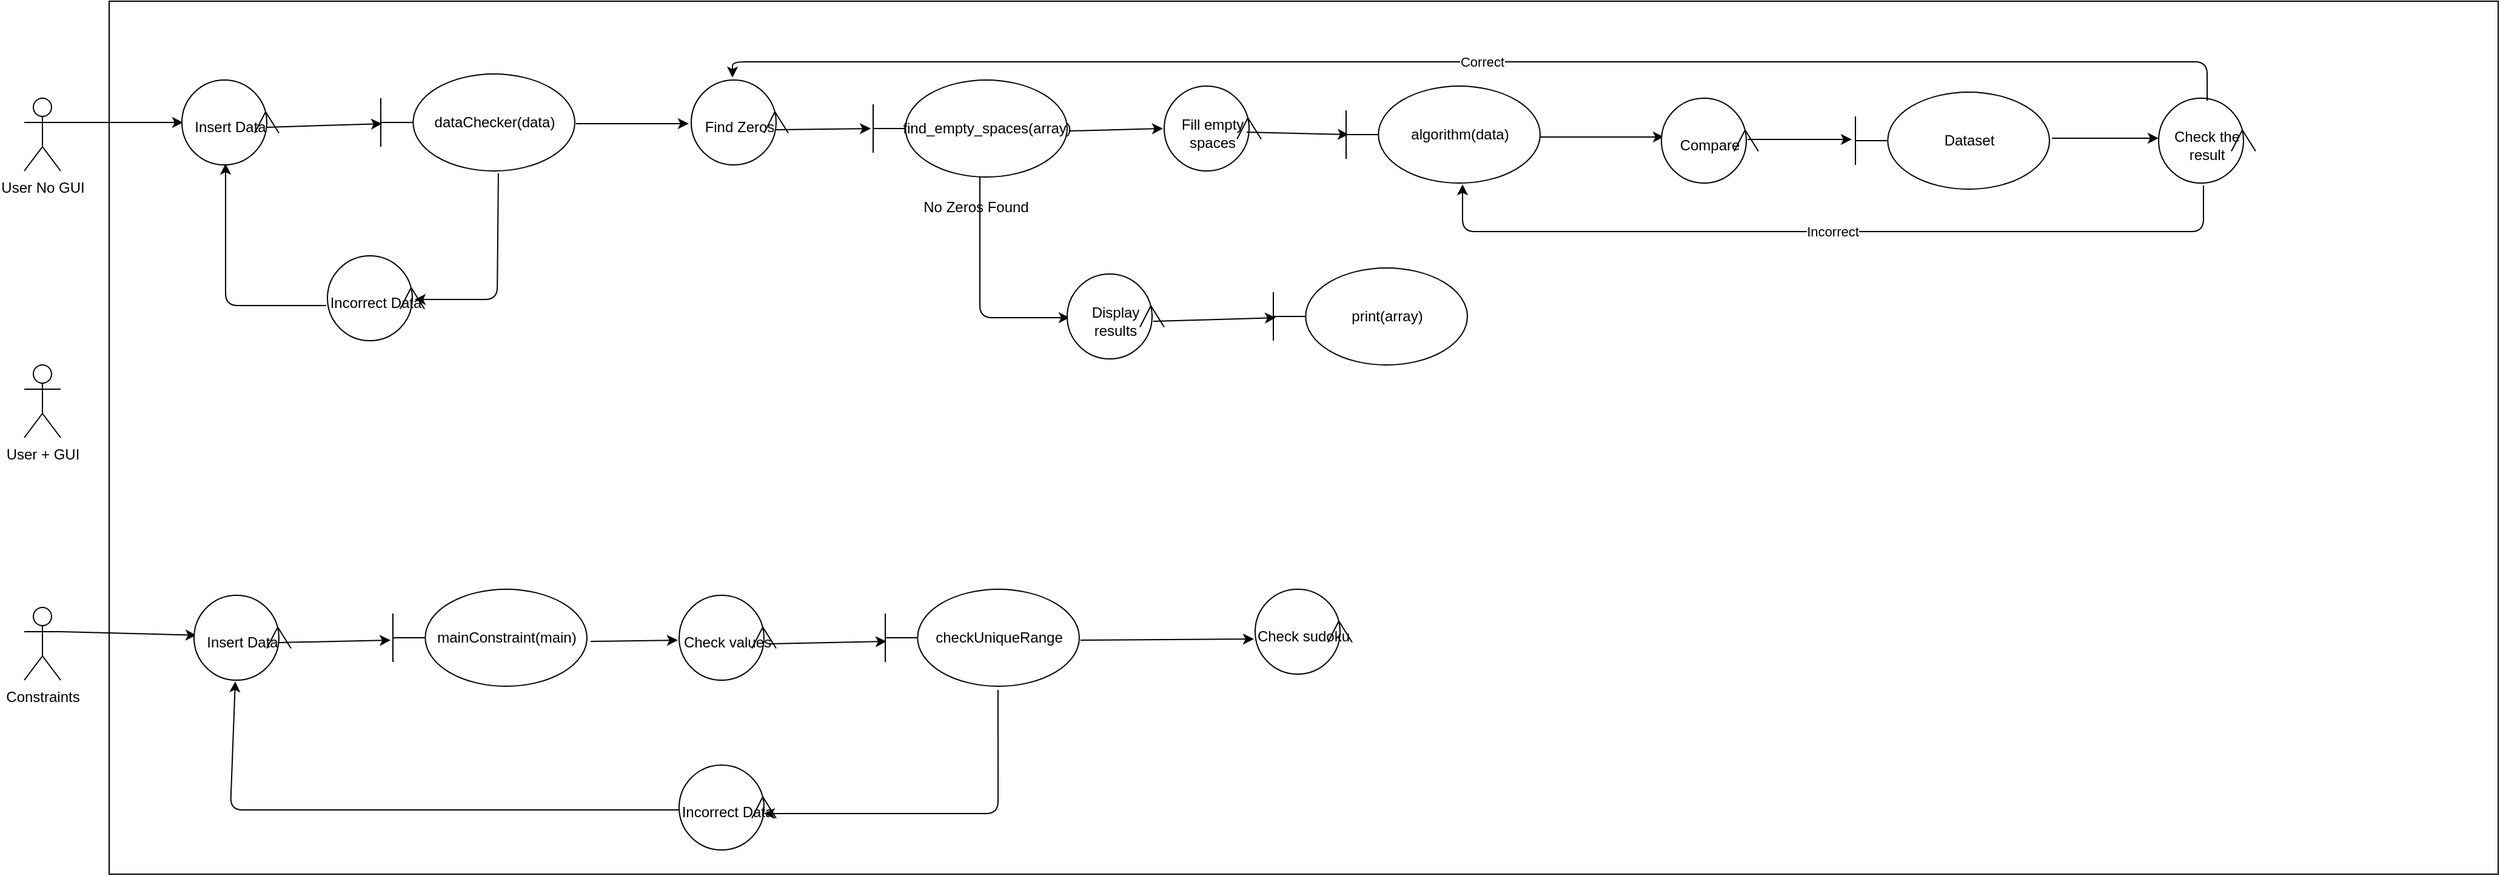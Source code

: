<mxfile version="14.1.1" type="github">
  <diagram id="gI8m6C9c187NHEWIORXg" name="Page-1">
    <mxGraphModel dx="1422" dy="740" grid="1" gridSize="10" guides="1" tooltips="1" connect="1" arrows="1" fold="1" page="1" pageScale="1" pageWidth="827" pageHeight="1169" math="0" shadow="0">
      <root>
        <mxCell id="0" />
        <mxCell id="1" parent="0" />
        <mxCell id="W0wIh-QrFydrwNOZ_83b-1" value="User No GUI" style="shape=umlActor;verticalLabelPosition=bottom;verticalAlign=top;html=1;outlineConnect=0;" parent="1" vertex="1">
          <mxGeometry x="40" y="120" width="30" height="60" as="geometry" />
        </mxCell>
        <mxCell id="W0wIh-QrFydrwNOZ_83b-3" value="" style="endArrow=classic;html=1;" parent="1" source="W0wIh-QrFydrwNOZ_83b-2" edge="1">
          <mxGeometry width="50" height="50" relative="1" as="geometry">
            <mxPoint x="390" y="390" as="sourcePoint" />
            <mxPoint x="440" y="340" as="targetPoint" />
          </mxGeometry>
        </mxCell>
        <mxCell id="W0wIh-QrFydrwNOZ_83b-2" value="" style="rounded=0;whiteSpace=wrap;html=1;" parent="1" vertex="1">
          <mxGeometry x="110" y="40" width="1970" height="720" as="geometry" />
        </mxCell>
        <mxCell id="W0wIh-QrFydrwNOZ_83b-4" value="" style="endArrow=classic;html=1;exitX=1;exitY=0.333;exitDx=0;exitDy=0;exitPerimeter=0;entryX=0.5;entryY=0.988;entryDx=0;entryDy=0;entryPerimeter=0;" parent="1" source="W0wIh-QrFydrwNOZ_83b-1" target="W0wIh-QrFydrwNOZ_83b-8" edge="1">
          <mxGeometry width="50" height="50" relative="1" as="geometry">
            <mxPoint x="390" y="390" as="sourcePoint" />
            <mxPoint x="440" y="340" as="targetPoint" />
          </mxGeometry>
        </mxCell>
        <mxCell id="W0wIh-QrFydrwNOZ_83b-6" value="dataChecker(data)" style="shape=umlBoundary;whiteSpace=wrap;html=1;" parent="1" vertex="1">
          <mxGeometry x="334" y="100" width="160" height="80" as="geometry" />
        </mxCell>
        <mxCell id="W0wIh-QrFydrwNOZ_83b-8" value="Insert Data" style="ellipse;shape=umlControl;whiteSpace=wrap;html=1;direction=south;" parent="1" vertex="1">
          <mxGeometry x="170" y="105" width="80" height="70" as="geometry" />
        </mxCell>
        <mxCell id="W0wIh-QrFydrwNOZ_83b-9" value="" style="endArrow=classic;html=1;exitX=0.557;exitY=0.125;exitDx=0;exitDy=0;exitPerimeter=0;entryX=0.006;entryY=0.513;entryDx=0;entryDy=0;entryPerimeter=0;" parent="1" source="W0wIh-QrFydrwNOZ_83b-8" target="W0wIh-QrFydrwNOZ_83b-6" edge="1">
          <mxGeometry width="50" height="50" relative="1" as="geometry">
            <mxPoint x="330" y="220" as="sourcePoint" />
            <mxPoint x="450.96" y="220" as="targetPoint" />
          </mxGeometry>
        </mxCell>
        <mxCell id="W0wIh-QrFydrwNOZ_83b-10" value="" style="endArrow=classic;html=1;exitX=1.006;exitY=0.513;exitDx=0;exitDy=0;exitPerimeter=0;entryX=0.514;entryY=1.025;entryDx=0;entryDy=0;entryPerimeter=0;" parent="1" source="W0wIh-QrFydrwNOZ_83b-6" edge="1">
          <mxGeometry width="50" height="50" relative="1" as="geometry">
            <mxPoint x="660" y="170" as="sourcePoint" />
            <mxPoint x="588" y="140.98" as="targetPoint" />
          </mxGeometry>
        </mxCell>
        <mxCell id="W0wIh-QrFydrwNOZ_83b-12" value="Find Zeros" style="ellipse;shape=umlControl;whiteSpace=wrap;html=1;direction=south;" parent="1" vertex="1">
          <mxGeometry x="590" y="105" width="80" height="70" as="geometry" />
        </mxCell>
        <mxCell id="W0wIh-QrFydrwNOZ_83b-13" value="Dataset" style="shape=umlBoundary;whiteSpace=wrap;html=1;" parent="1" vertex="1">
          <mxGeometry x="1550" y="115" width="160" height="80" as="geometry" />
        </mxCell>
        <mxCell id="W0wIh-QrFydrwNOZ_83b-14" value="" style="endArrow=classic;html=1;exitX=0.606;exitY=1.025;exitDx=0;exitDy=0;exitPerimeter=0;entryX=0.514;entryY=0.1;entryDx=0;entryDy=0;entryPerimeter=0;" parent="1" source="W0wIh-QrFydrwNOZ_83b-6" target="W0wIh-QrFydrwNOZ_83b-15" edge="1">
          <mxGeometry width="50" height="50" relative="1" as="geometry">
            <mxPoint x="488.48" y="210.06" as="sourcePoint" />
            <mxPoint x="582" y="210" as="targetPoint" />
            <Array as="points">
              <mxPoint x="430" y="286" />
            </Array>
          </mxGeometry>
        </mxCell>
        <mxCell id="W0wIh-QrFydrwNOZ_83b-15" value="Incorrect Data" style="ellipse;shape=umlControl;whiteSpace=wrap;html=1;direction=south;" parent="1" vertex="1">
          <mxGeometry x="290" y="250" width="80" height="70" as="geometry" />
        </mxCell>
        <mxCell id="W0wIh-QrFydrwNOZ_83b-16" value="" style="endArrow=classic;html=1;exitX=0.586;exitY=1.013;exitDx=0;exitDy=0;exitPerimeter=0;entryX=0.986;entryY=0.55;entryDx=0;entryDy=0;entryPerimeter=0;" parent="1" source="W0wIh-QrFydrwNOZ_83b-15" target="W0wIh-QrFydrwNOZ_83b-8" edge="1">
          <mxGeometry width="50" height="50" relative="1" as="geometry">
            <mxPoint x="218.96" y="270" as="sourcePoint" />
            <mxPoint x="150" y="373.98" as="targetPoint" />
            <Array as="points">
              <mxPoint x="206" y="291" />
            </Array>
          </mxGeometry>
        </mxCell>
        <mxCell id="W0wIh-QrFydrwNOZ_83b-19" value="find_empty_spaces(array)" style="shape=umlBoundary;whiteSpace=wrap;html=1;" parent="1" vertex="1">
          <mxGeometry x="740" y="105" width="160" height="80" as="geometry" />
        </mxCell>
        <mxCell id="W0wIh-QrFydrwNOZ_83b-21" value="" style="endArrow=classic;html=1;exitX=1.013;exitY=0.525;exitDx=0;exitDy=0;exitPerimeter=0;entryX=0.5;entryY=1.013;entryDx=0;entryDy=0;entryPerimeter=0;" parent="1" source="W0wIh-QrFydrwNOZ_83b-19" target="W0wIh-QrFydrwNOZ_83b-22" edge="1">
          <mxGeometry width="50" height="50" relative="1" as="geometry">
            <mxPoint x="1380" y="162.98" as="sourcePoint" />
            <mxPoint x="1360" y="142" as="targetPoint" />
          </mxGeometry>
        </mxCell>
        <mxCell id="W0wIh-QrFydrwNOZ_83b-22" value="Fill empty spaces" style="ellipse;shape=umlControl;whiteSpace=wrap;html=1;direction=south;" parent="1" vertex="1">
          <mxGeometry x="980" y="110" width="80" height="70" as="geometry" />
        </mxCell>
        <mxCell id="W0wIh-QrFydrwNOZ_83b-23" value="" style="endArrow=classic;html=1;exitX=0.543;exitY=0.15;exitDx=0;exitDy=0;exitPerimeter=0;entryX=0.013;entryY=0.5;entryDx=0;entryDy=0;entryPerimeter=0;" parent="1" source="W0wIh-QrFydrwNOZ_83b-22" target="W0wIh-QrFydrwNOZ_83b-24" edge="1">
          <mxGeometry width="50" height="50" relative="1" as="geometry">
            <mxPoint x="1460" y="149.5" as="sourcePoint" />
            <mxPoint x="1517.92" y="149.5" as="targetPoint" />
          </mxGeometry>
        </mxCell>
        <mxCell id="W0wIh-QrFydrwNOZ_83b-24" value="algorithm(data)" style="shape=umlBoundary;whiteSpace=wrap;html=1;" parent="1" vertex="1">
          <mxGeometry x="1130" y="110" width="160" height="80" as="geometry" />
        </mxCell>
        <mxCell id="W0wIh-QrFydrwNOZ_83b-26" value="" style="endArrow=classic;html=1;exitX=0.586;exitY=0.125;exitDx=0;exitDy=0;exitPerimeter=0;entryX=-0.012;entryY=0.5;entryDx=0;entryDy=0;entryPerimeter=0;" parent="1" source="W0wIh-QrFydrwNOZ_83b-12" target="W0wIh-QrFydrwNOZ_83b-19" edge="1">
          <mxGeometry width="50" height="50" relative="1" as="geometry">
            <mxPoint x="710" y="220.06" as="sourcePoint" />
            <mxPoint x="803.04" y="220" as="targetPoint" />
          </mxGeometry>
        </mxCell>
        <mxCell id="W0wIh-QrFydrwNOZ_83b-27" value="" style="endArrow=classic;html=1;exitX=1;exitY=0.525;exitDx=0;exitDy=0;exitPerimeter=0;entryX=0.457;entryY=0.975;entryDx=0;entryDy=0;entryPerimeter=0;" parent="1" source="W0wIh-QrFydrwNOZ_83b-24" target="W0wIh-QrFydrwNOZ_83b-28" edge="1">
          <mxGeometry width="50" height="50" relative="1" as="geometry">
            <mxPoint x="1340" y="200.0" as="sourcePoint" />
            <mxPoint x="1424.08" y="201.99" as="targetPoint" />
          </mxGeometry>
        </mxCell>
        <mxCell id="W0wIh-QrFydrwNOZ_83b-28" value="Compare" style="ellipse;shape=umlControl;whiteSpace=wrap;html=1;direction=south;" parent="1" vertex="1">
          <mxGeometry x="1390" y="120" width="80" height="70" as="geometry" />
        </mxCell>
        <mxCell id="W0wIh-QrFydrwNOZ_83b-29" value="" style="endArrow=classic;html=1;exitX=0.486;exitY=0.113;exitDx=0;exitDy=0;exitPerimeter=0;entryX=-0.019;entryY=0.488;entryDx=0;entryDy=0;entryPerimeter=0;" parent="1" source="W0wIh-QrFydrwNOZ_83b-28" target="W0wIh-QrFydrwNOZ_83b-13" edge="1">
          <mxGeometry width="50" height="50" relative="1" as="geometry">
            <mxPoint x="1480" y="185.01" as="sourcePoint" />
            <mxPoint x="1582" y="185.0" as="targetPoint" />
          </mxGeometry>
        </mxCell>
        <mxCell id="W0wIh-QrFydrwNOZ_83b-30" value="Check the result" style="ellipse;shape=umlControl;whiteSpace=wrap;html=1;direction=south;" parent="1" vertex="1">
          <mxGeometry x="1800" y="120" width="80" height="70" as="geometry" />
        </mxCell>
        <mxCell id="W0wIh-QrFydrwNOZ_83b-31" value="" style="endArrow=classic;html=1;exitX=1.013;exitY=0.475;exitDx=0;exitDy=0;exitPerimeter=0;entryX=0.471;entryY=1;entryDx=0;entryDy=0;entryPerimeter=0;" parent="1" source="W0wIh-QrFydrwNOZ_83b-13" target="W0wIh-QrFydrwNOZ_83b-30" edge="1">
          <mxGeometry width="50" height="50" relative="1" as="geometry">
            <mxPoint x="1714" y="230" as="sourcePoint" />
            <mxPoint x="1800" y="230.02" as="targetPoint" />
          </mxGeometry>
        </mxCell>
        <mxCell id="W0wIh-QrFydrwNOZ_83b-32" value="Incorrect" style="endArrow=classic;html=1;exitX=1.029;exitY=0.538;exitDx=0;exitDy=0;exitPerimeter=0;entryX=0.6;entryY=1.013;entryDx=0;entryDy=0;entryPerimeter=0;" parent="1" source="W0wIh-QrFydrwNOZ_83b-30" target="W0wIh-QrFydrwNOZ_83b-24" edge="1">
          <mxGeometry width="50" height="50" relative="1" as="geometry">
            <mxPoint x="1792.08" y="270.03" as="sourcePoint" />
            <mxPoint x="1880" y="270.0" as="targetPoint" />
            <Array as="points">
              <mxPoint x="1837" y="230" />
              <mxPoint x="1226" y="230" />
            </Array>
          </mxGeometry>
        </mxCell>
        <mxCell id="W0wIh-QrFydrwNOZ_83b-35" value="Correct" style="endArrow=classic;html=1;exitX=0.029;exitY=0.5;exitDx=0;exitDy=0;exitPerimeter=0;entryX=-0.029;entryY=0.575;entryDx=0;entryDy=0;entryPerimeter=0;" parent="1" source="W0wIh-QrFydrwNOZ_83b-30" target="W0wIh-QrFydrwNOZ_83b-12" edge="1">
          <mxGeometry width="50" height="50" relative="1" as="geometry">
            <mxPoint x="1950" y="235" as="sourcePoint" />
            <mxPoint x="2000" y="185" as="targetPoint" />
            <Array as="points">
              <mxPoint x="1840" y="90" />
              <mxPoint x="624" y="90" />
            </Array>
          </mxGeometry>
        </mxCell>
        <mxCell id="W0wIh-QrFydrwNOZ_83b-38" value="" style="endArrow=classic;html=1;exitX=0.55;exitY=1;exitDx=0;exitDy=0;exitPerimeter=0;entryX=0.514;entryY=0.975;entryDx=0;entryDy=0;entryPerimeter=0;" parent="1" source="W0wIh-QrFydrwNOZ_83b-19" target="W0wIh-QrFydrwNOZ_83b-39" edge="1">
          <mxGeometry width="50" height="50" relative="1" as="geometry">
            <mxPoint x="900.0" y="222" as="sourcePoint" />
            <mxPoint x="977" y="220" as="targetPoint" />
            <Array as="points">
              <mxPoint x="828" y="301" />
            </Array>
          </mxGeometry>
        </mxCell>
        <mxCell id="W0wIh-QrFydrwNOZ_83b-39" value="Display results" style="ellipse;shape=umlControl;whiteSpace=wrap;html=1;direction=south;" parent="1" vertex="1">
          <mxGeometry x="900" y="265" width="80" height="70" as="geometry" />
        </mxCell>
        <mxCell id="W0wIh-QrFydrwNOZ_83b-40" value="print(array)" style="shape=umlBoundary;whiteSpace=wrap;html=1;" parent="1" vertex="1">
          <mxGeometry x="1070" y="260" width="160" height="80" as="geometry" />
        </mxCell>
        <mxCell id="W0wIh-QrFydrwNOZ_83b-42" value="" style="endArrow=classic;html=1;exitX=0.557;exitY=0.113;exitDx=0;exitDy=0;exitPerimeter=0;entryX=0.013;entryY=0.513;entryDx=0;entryDy=0;entryPerimeter=0;" parent="1" source="W0wIh-QrFydrwNOZ_83b-39" target="W0wIh-QrFydrwNOZ_83b-40" edge="1">
          <mxGeometry width="50" height="50" relative="1" as="geometry">
            <mxPoint x="1080" y="400" as="sourcePoint" />
            <mxPoint x="1130" y="350" as="targetPoint" />
          </mxGeometry>
        </mxCell>
        <mxCell id="W0wIh-QrFydrwNOZ_83b-43" value="No Zeros Found" style="text;html=1;strokeColor=none;fillColor=none;align=center;verticalAlign=middle;whiteSpace=wrap;rounded=0;" parent="1" vertex="1">
          <mxGeometry x="780" y="200" width="90" height="20" as="geometry" />
        </mxCell>
        <mxCell id="W0wIh-QrFydrwNOZ_83b-44" value="&lt;div&gt;User + GUI&lt;/div&gt;&lt;div&gt;&lt;br&gt;&lt;/div&gt;" style="shape=umlActor;verticalLabelPosition=bottom;verticalAlign=top;html=1;outlineConnect=0;" parent="1" vertex="1">
          <mxGeometry x="40" y="340" width="30" height="60" as="geometry" />
        </mxCell>
        <mxCell id="ZiF1Yd1M9OJEne689u-W-1" value="Constraints" style="shape=umlActor;verticalLabelPosition=bottom;verticalAlign=top;html=1;outlineConnect=0;" vertex="1" parent="1">
          <mxGeometry x="40" y="540" width="30" height="60" as="geometry" />
        </mxCell>
        <mxCell id="ZiF1Yd1M9OJEne689u-W-2" value="" style="endArrow=classic;html=1;exitX=1;exitY=0.333;exitDx=0;exitDy=0;exitPerimeter=0;entryX=0.471;entryY=0.975;entryDx=0;entryDy=0;entryPerimeter=0;" edge="1" parent="1" source="ZiF1Yd1M9OJEne689u-W-1" target="ZiF1Yd1M9OJEne689u-W-3">
          <mxGeometry width="50" height="50" relative="1" as="geometry">
            <mxPoint x="140" y="580" as="sourcePoint" />
            <mxPoint x="190" y="530" as="targetPoint" />
          </mxGeometry>
        </mxCell>
        <mxCell id="ZiF1Yd1M9OJEne689u-W-3" value="Insert Data" style="ellipse;shape=umlControl;whiteSpace=wrap;html=1;direction=south;" vertex="1" parent="1">
          <mxGeometry x="180" y="530" width="80" height="70" as="geometry" />
        </mxCell>
        <mxCell id="ZiF1Yd1M9OJEne689u-W-4" value="mainConstraint(main)" style="shape=umlBoundary;whiteSpace=wrap;html=1;" vertex="1" parent="1">
          <mxGeometry x="344" y="525" width="160" height="80" as="geometry" />
        </mxCell>
        <mxCell id="ZiF1Yd1M9OJEne689u-W-5" value="" style="endArrow=classic;html=1;exitX=0.557;exitY=0.138;exitDx=0;exitDy=0;exitPerimeter=0;entryX=-0.012;entryY=0.525;entryDx=0;entryDy=0;entryPerimeter=0;" edge="1" parent="1" source="ZiF1Yd1M9OJEne689u-W-3" target="ZiF1Yd1M9OJEne689u-W-4">
          <mxGeometry width="50" height="50" relative="1" as="geometry">
            <mxPoint x="334" y="482.95" as="sourcePoint" />
            <mxPoint x="428.96" y="480.0" as="targetPoint" />
          </mxGeometry>
        </mxCell>
        <mxCell id="ZiF1Yd1M9OJEne689u-W-7" value="Incorrect Data" style="ellipse;shape=umlControl;whiteSpace=wrap;html=1;direction=south;" vertex="1" parent="1">
          <mxGeometry x="580" y="670" width="80" height="70" as="geometry" />
        </mxCell>
        <mxCell id="ZiF1Yd1M9OJEne689u-W-8" value="" style="endArrow=classic;html=1;exitX=0.529;exitY=1;exitDx=0;exitDy=0;exitPerimeter=0;entryX=1.014;entryY=0.575;entryDx=0;entryDy=0;entryPerimeter=0;" edge="1" parent="1" source="ZiF1Yd1M9OJEne689u-W-7" target="ZiF1Yd1M9OJEne689u-W-3">
          <mxGeometry width="50" height="50" relative="1" as="geometry">
            <mxPoint x="242.96" y="717" as="sourcePoint" />
            <mxPoint x="160" y="600" as="targetPoint" />
            <Array as="points">
              <mxPoint x="210" y="707" />
            </Array>
          </mxGeometry>
        </mxCell>
        <mxCell id="ZiF1Yd1M9OJEne689u-W-10" value="" style="endArrow=classic;html=1;exitX=1.019;exitY=0.538;exitDx=0;exitDy=0;exitPerimeter=0;entryX=0.529;entryY=1.013;entryDx=0;entryDy=0;entryPerimeter=0;" edge="1" parent="1" source="ZiF1Yd1M9OJEne689u-W-4" target="ZiF1Yd1M9OJEne689u-W-12">
          <mxGeometry width="50" height="50" relative="1" as="geometry">
            <mxPoint x="646.88" y="651.99" as="sourcePoint" />
            <mxPoint x="580.96" y="567.03" as="targetPoint" />
          </mxGeometry>
        </mxCell>
        <mxCell id="ZiF1Yd1M9OJEne689u-W-11" value="checkUniqueRange" style="shape=umlBoundary;whiteSpace=wrap;html=1;" vertex="1" parent="1">
          <mxGeometry x="750" y="525" width="160" height="80" as="geometry" />
        </mxCell>
        <mxCell id="ZiF1Yd1M9OJEne689u-W-12" value="Check values" style="ellipse;shape=umlControl;whiteSpace=wrap;html=1;direction=south;" vertex="1" parent="1">
          <mxGeometry x="580" y="530" width="80" height="70" as="geometry" />
        </mxCell>
        <mxCell id="ZiF1Yd1M9OJEne689u-W-14" value="" style="endArrow=classic;html=1;exitX=0.571;exitY=0.075;exitDx=0;exitDy=0;exitPerimeter=0;entryX=0.006;entryY=0.538;entryDx=0;entryDy=0;entryPerimeter=0;" edge="1" parent="1" source="ZiF1Yd1M9OJEne689u-W-12" target="ZiF1Yd1M9OJEne689u-W-11">
          <mxGeometry width="50" height="50" relative="1" as="geometry">
            <mxPoint x="710" y="530" as="sourcePoint" />
            <mxPoint x="760" y="480" as="targetPoint" />
          </mxGeometry>
        </mxCell>
        <mxCell id="ZiF1Yd1M9OJEne689u-W-15" value="" style="endArrow=classic;html=1;exitX=0.581;exitY=1.038;exitDx=0;exitDy=0;exitPerimeter=0;entryX=0.571;entryY=0.125;entryDx=0;entryDy=0;entryPerimeter=0;" edge="1" parent="1" source="ZiF1Yd1M9OJEne689u-W-11" target="ZiF1Yd1M9OJEne689u-W-7">
          <mxGeometry width="50" height="50" relative="1" as="geometry">
            <mxPoint x="850" y="720" as="sourcePoint" />
            <mxPoint x="900" y="670" as="targetPoint" />
            <Array as="points">
              <mxPoint x="843" y="710" />
            </Array>
          </mxGeometry>
        </mxCell>
        <mxCell id="ZiF1Yd1M9OJEne689u-W-16" value="" style="endArrow=classic;html=1;exitX=1.006;exitY=0.525;exitDx=0;exitDy=0;exitPerimeter=0;entryX=0.586;entryY=1.013;entryDx=0;entryDy=0;entryPerimeter=0;" edge="1" parent="1" source="ZiF1Yd1M9OJEne689u-W-11" target="ZiF1Yd1M9OJEne689u-W-17">
          <mxGeometry width="50" height="50" relative="1" as="geometry">
            <mxPoint x="1030" y="550" as="sourcePoint" />
            <mxPoint x="1080" y="500" as="targetPoint" />
          </mxGeometry>
        </mxCell>
        <mxCell id="ZiF1Yd1M9OJEne689u-W-17" value="Check sudoku" style="ellipse;shape=umlControl;whiteSpace=wrap;html=1;direction=south;" vertex="1" parent="1">
          <mxGeometry x="1055" y="525" width="80" height="70" as="geometry" />
        </mxCell>
      </root>
    </mxGraphModel>
  </diagram>
</mxfile>
